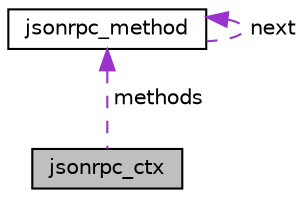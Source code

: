 digraph "jsonrpc_ctx"
{
 // LATEX_PDF_SIZE
  edge [fontname="Helvetica",fontsize="10",labelfontname="Helvetica",labelfontsize="10"];
  node [fontname="Helvetica",fontsize="10",shape=record];
  Node1 [label="jsonrpc_ctx",height=0.2,width=0.4,color="black", fillcolor="grey75", style="filled", fontcolor="black",tooltip=" "];
  Node2 -> Node1 [dir="back",color="darkorchid3",fontsize="10",style="dashed",label=" methods" ,fontname="Helvetica"];
  Node2 [label="jsonrpc_method",height=0.2,width=0.4,color="black", fillcolor="white", style="filled",URL="$d1/d91/structjsonrpc__method.html",tooltip=" "];
  Node2 -> Node2 [dir="back",color="darkorchid3",fontsize="10",style="dashed",label=" next" ,fontname="Helvetica"];
}

